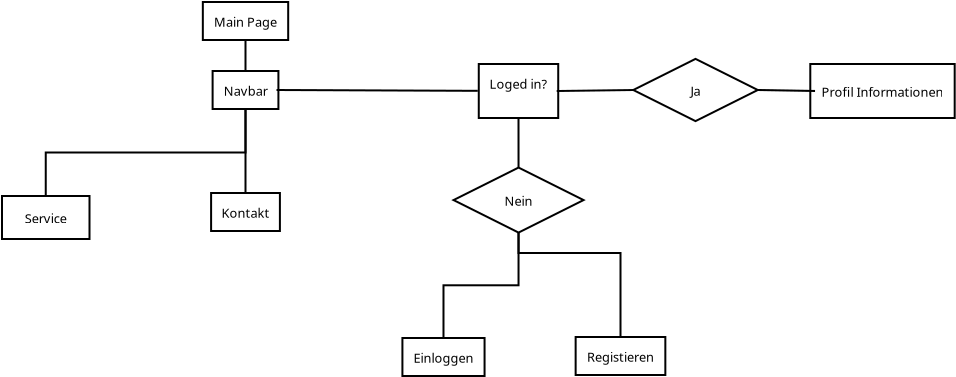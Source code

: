 <?xml version="1.0" encoding="UTF-8"?>
<dia:diagram xmlns:dia="http://www.lysator.liu.se/~alla/dia/">
  <dia:layer name="Background" visible="true" active="true">
    <dia:object type="Flowchart - Box" version="0" id="O0">
      <dia:attribute name="obj_pos">
        <dia:point val="33.099,5.8"/>
      </dia:attribute>
      <dia:attribute name="obj_bb">
        <dia:rectangle val="33.049,5.75;36.251,7.75"/>
      </dia:attribute>
      <dia:attribute name="elem_corner">
        <dia:point val="33.099,5.8"/>
      </dia:attribute>
      <dia:attribute name="elem_width">
        <dia:real val="3.103"/>
      </dia:attribute>
      <dia:attribute name="elem_height">
        <dia:real val="1.9"/>
      </dia:attribute>
      <dia:attribute name="show_background">
        <dia:boolean val="true"/>
      </dia:attribute>
      <dia:attribute name="padding">
        <dia:real val="0.5"/>
      </dia:attribute>
      <dia:attribute name="text">
        <dia:composite type="text">
          <dia:attribute name="string">
            <dia:string>#Navbar#</dia:string>
          </dia:attribute>
          <dia:attribute name="font">
            <dia:font family="sans" style="0" name="Helvetica"/>
          </dia:attribute>
          <dia:attribute name="height">
            <dia:real val="0.8"/>
          </dia:attribute>
          <dia:attribute name="pos">
            <dia:point val="34.65,6.99"/>
          </dia:attribute>
          <dia:attribute name="color">
            <dia:color val="#000000"/>
          </dia:attribute>
          <dia:attribute name="alignment">
            <dia:enum val="1"/>
          </dia:attribute>
        </dia:composite>
      </dia:attribute>
    </dia:object>
    <dia:object type="Flowchart - Box" version="0" id="O1">
      <dia:attribute name="obj_pos">
        <dia:point val="32.644,2.35"/>
      </dia:attribute>
      <dia:attribute name="obj_bb">
        <dia:rectangle val="32.594,2.3;36.706,4.3"/>
      </dia:attribute>
      <dia:attribute name="elem_corner">
        <dia:point val="32.644,2.35"/>
      </dia:attribute>
      <dia:attribute name="elem_width">
        <dia:real val="4.013"/>
      </dia:attribute>
      <dia:attribute name="elem_height">
        <dia:real val="1.9"/>
      </dia:attribute>
      <dia:attribute name="show_background">
        <dia:boolean val="true"/>
      </dia:attribute>
      <dia:attribute name="padding">
        <dia:real val="0.5"/>
      </dia:attribute>
      <dia:attribute name="text">
        <dia:composite type="text">
          <dia:attribute name="string">
            <dia:string>#Main Page#</dia:string>
          </dia:attribute>
          <dia:attribute name="font">
            <dia:font family="sans" style="0" name="Helvetica"/>
          </dia:attribute>
          <dia:attribute name="height">
            <dia:real val="0.8"/>
          </dia:attribute>
          <dia:attribute name="pos">
            <dia:point val="34.65,3.54"/>
          </dia:attribute>
          <dia:attribute name="color">
            <dia:color val="#000000"/>
          </dia:attribute>
          <dia:attribute name="alignment">
            <dia:enum val="1"/>
          </dia:attribute>
        </dia:composite>
      </dia:attribute>
    </dia:object>
    <dia:object type="Flowchart - Box" version="0" id="O2">
      <dia:attribute name="obj_pos">
        <dia:point val="22.475,12.05"/>
      </dia:attribute>
      <dia:attribute name="obj_bb">
        <dia:rectangle val="22.425,12;26.9,14.25"/>
      </dia:attribute>
      <dia:attribute name="elem_corner">
        <dia:point val="22.475,12.05"/>
      </dia:attribute>
      <dia:attribute name="elem_width">
        <dia:real val="4.375"/>
      </dia:attribute>
      <dia:attribute name="elem_height">
        <dia:real val="2.15"/>
      </dia:attribute>
      <dia:attribute name="show_background">
        <dia:boolean val="true"/>
      </dia:attribute>
      <dia:attribute name="padding">
        <dia:real val="0.5"/>
      </dia:attribute>
      <dia:attribute name="text">
        <dia:composite type="text">
          <dia:attribute name="string">
            <dia:string>#Service#</dia:string>
          </dia:attribute>
          <dia:attribute name="font">
            <dia:font family="sans" style="0" name="Helvetica"/>
          </dia:attribute>
          <dia:attribute name="height">
            <dia:real val="0.8"/>
          </dia:attribute>
          <dia:attribute name="pos">
            <dia:point val="24.663,13.365"/>
          </dia:attribute>
          <dia:attribute name="color">
            <dia:color val="#000000"/>
          </dia:attribute>
          <dia:attribute name="alignment">
            <dia:enum val="1"/>
          </dia:attribute>
        </dia:composite>
      </dia:attribute>
    </dia:object>
    <dia:object type="Flowchart - Box" version="0" id="O3">
      <dia:attribute name="obj_pos">
        <dia:point val="33.016,11.9"/>
      </dia:attribute>
      <dia:attribute name="obj_bb">
        <dia:rectangle val="32.966,11.85;36.334,13.85"/>
      </dia:attribute>
      <dia:attribute name="elem_corner">
        <dia:point val="33.016,11.9"/>
      </dia:attribute>
      <dia:attribute name="elem_width">
        <dia:real val="3.268"/>
      </dia:attribute>
      <dia:attribute name="elem_height">
        <dia:real val="1.9"/>
      </dia:attribute>
      <dia:attribute name="show_background">
        <dia:boolean val="true"/>
      </dia:attribute>
      <dia:attribute name="padding">
        <dia:real val="0.5"/>
      </dia:attribute>
      <dia:attribute name="text">
        <dia:composite type="text">
          <dia:attribute name="string">
            <dia:string>#Kontakt#</dia:string>
          </dia:attribute>
          <dia:attribute name="font">
            <dia:font family="sans" style="0" name="Helvetica"/>
          </dia:attribute>
          <dia:attribute name="height">
            <dia:real val="0.8"/>
          </dia:attribute>
          <dia:attribute name="pos">
            <dia:point val="34.65,13.09"/>
          </dia:attribute>
          <dia:attribute name="color">
            <dia:color val="#000000"/>
          </dia:attribute>
          <dia:attribute name="alignment">
            <dia:enum val="1"/>
          </dia:attribute>
        </dia:composite>
      </dia:attribute>
    </dia:object>
    <dia:object type="Flowchart - Box" version="0" id="O4">
      <dia:attribute name="obj_pos">
        <dia:point val="42.617,19.15"/>
      </dia:attribute>
      <dia:attribute name="obj_bb">
        <dia:rectangle val="42.568,19.1;46.532,21.1"/>
      </dia:attribute>
      <dia:attribute name="elem_corner">
        <dia:point val="42.617,19.15"/>
      </dia:attribute>
      <dia:attribute name="elem_width">
        <dia:real val="3.865"/>
      </dia:attribute>
      <dia:attribute name="elem_height">
        <dia:real val="1.9"/>
      </dia:attribute>
      <dia:attribute name="show_background">
        <dia:boolean val="true"/>
      </dia:attribute>
      <dia:attribute name="padding">
        <dia:real val="0.5"/>
      </dia:attribute>
      <dia:attribute name="text">
        <dia:composite type="text">
          <dia:attribute name="string">
            <dia:string>#Einloggen#</dia:string>
          </dia:attribute>
          <dia:attribute name="font">
            <dia:font family="sans" style="0" name="Helvetica"/>
          </dia:attribute>
          <dia:attribute name="height">
            <dia:real val="0.8"/>
          </dia:attribute>
          <dia:attribute name="pos">
            <dia:point val="44.55,20.34"/>
          </dia:attribute>
          <dia:attribute name="color">
            <dia:color val="#000000"/>
          </dia:attribute>
          <dia:attribute name="alignment">
            <dia:enum val="1"/>
          </dia:attribute>
        </dia:composite>
      </dia:attribute>
    </dia:object>
    <dia:object type="Flowchart - Box" version="0" id="O5">
      <dia:attribute name="obj_pos">
        <dia:point val="51.276,19.1"/>
      </dia:attribute>
      <dia:attribute name="obj_bb">
        <dia:rectangle val="51.226,19.05;55.574,21.05"/>
      </dia:attribute>
      <dia:attribute name="elem_corner">
        <dia:point val="51.276,19.1"/>
      </dia:attribute>
      <dia:attribute name="elem_width">
        <dia:real val="4.247"/>
      </dia:attribute>
      <dia:attribute name="elem_height">
        <dia:real val="1.9"/>
      </dia:attribute>
      <dia:attribute name="show_background">
        <dia:boolean val="true"/>
      </dia:attribute>
      <dia:attribute name="padding">
        <dia:real val="0.5"/>
      </dia:attribute>
      <dia:attribute name="text">
        <dia:composite type="text">
          <dia:attribute name="string">
            <dia:string>#Registieren#</dia:string>
          </dia:attribute>
          <dia:attribute name="font">
            <dia:font family="sans" style="0" name="Helvetica"/>
          </dia:attribute>
          <dia:attribute name="height">
            <dia:real val="0.8"/>
          </dia:attribute>
          <dia:attribute name="pos">
            <dia:point val="53.4,20.29"/>
          </dia:attribute>
          <dia:attribute name="color">
            <dia:color val="#000000"/>
          </dia:attribute>
          <dia:attribute name="alignment">
            <dia:enum val="1"/>
          </dia:attribute>
        </dia:composite>
      </dia:attribute>
    </dia:object>
    <dia:object type="Standard - Line" version="0" id="O6">
      <dia:attribute name="obj_pos">
        <dia:point val="34.65,4.25"/>
      </dia:attribute>
      <dia:attribute name="obj_bb">
        <dia:rectangle val="34.6,4.2;34.7,5.85"/>
      </dia:attribute>
      <dia:attribute name="conn_endpoints">
        <dia:point val="34.65,4.25"/>
        <dia:point val="34.65,5.8"/>
      </dia:attribute>
      <dia:attribute name="numcp">
        <dia:int val="1"/>
      </dia:attribute>
      <dia:connections>
        <dia:connection handle="0" to="O1" connection="13"/>
        <dia:connection handle="1" to="O0" connection="2"/>
      </dia:connections>
    </dia:object>
    <dia:object type="Standard - ZigZagLine" version="1" id="O7">
      <dia:attribute name="obj_pos">
        <dia:point val="34.65,7.7"/>
      </dia:attribute>
      <dia:attribute name="obj_bb">
        <dia:rectangle val="24.613,7.65;34.7,12.1"/>
      </dia:attribute>
      <dia:attribute name="orth_points">
        <dia:point val="34.65,7.7"/>
        <dia:point val="34.65,9.875"/>
        <dia:point val="24.663,9.875"/>
        <dia:point val="24.663,12.05"/>
      </dia:attribute>
      <dia:attribute name="orth_orient">
        <dia:enum val="1"/>
        <dia:enum val="0"/>
        <dia:enum val="1"/>
      </dia:attribute>
      <dia:attribute name="autorouting">
        <dia:boolean val="true"/>
      </dia:attribute>
      <dia:connections>
        <dia:connection handle="0" to="O0" connection="13"/>
        <dia:connection handle="1" to="O2" connection="2"/>
      </dia:connections>
    </dia:object>
    <dia:object type="Standard - ZigZagLine" version="1" id="O8">
      <dia:attribute name="obj_pos">
        <dia:point val="34.65,7.7"/>
      </dia:attribute>
      <dia:attribute name="obj_bb">
        <dia:rectangle val="34.6,7.65;34.7,11.95"/>
      </dia:attribute>
      <dia:attribute name="orth_points">
        <dia:point val="34.65,7.7"/>
        <dia:point val="34.65,7.75"/>
        <dia:point val="34.65,11.85"/>
        <dia:point val="34.65,11.9"/>
      </dia:attribute>
      <dia:attribute name="orth_orient">
        <dia:enum val="1"/>
        <dia:enum val="0"/>
        <dia:enum val="1"/>
      </dia:attribute>
      <dia:attribute name="autorouting">
        <dia:boolean val="true"/>
      </dia:attribute>
      <dia:connections>
        <dia:connection handle="0" to="O0" connection="13"/>
        <dia:connection handle="1" to="O3" connection="2"/>
      </dia:connections>
    </dia:object>
    <dia:object type="Flowchart - Box" version="0" id="O9">
      <dia:attribute name="obj_pos">
        <dia:point val="46.39,5.45"/>
      </dia:attribute>
      <dia:attribute name="obj_bb">
        <dia:rectangle val="46.34,5.4;50.26,8.2"/>
      </dia:attribute>
      <dia:attribute name="elem_corner">
        <dia:point val="46.39,5.45"/>
      </dia:attribute>
      <dia:attribute name="elem_width">
        <dia:real val="3.82"/>
      </dia:attribute>
      <dia:attribute name="elem_height">
        <dia:real val="2.7"/>
      </dia:attribute>
      <dia:attribute name="show_background">
        <dia:boolean val="true"/>
      </dia:attribute>
      <dia:attribute name="padding">
        <dia:real val="0.5"/>
      </dia:attribute>
      <dia:attribute name="text">
        <dia:composite type="text">
          <dia:attribute name="string">
            <dia:string>#Loged in?
#</dia:string>
          </dia:attribute>
          <dia:attribute name="font">
            <dia:font family="sans" style="0" name="Helvetica"/>
          </dia:attribute>
          <dia:attribute name="height">
            <dia:real val="0.8"/>
          </dia:attribute>
          <dia:attribute name="pos">
            <dia:point val="48.3,6.64"/>
          </dia:attribute>
          <dia:attribute name="color">
            <dia:color val="#000000"/>
          </dia:attribute>
          <dia:attribute name="alignment">
            <dia:enum val="1"/>
          </dia:attribute>
        </dia:composite>
      </dia:attribute>
    </dia:object>
    <dia:object type="Flowchart - Box" version="0" id="O10">
      <dia:attribute name="obj_pos">
        <dia:point val="63.127,5.45"/>
      </dia:attribute>
      <dia:attribute name="obj_bb">
        <dia:rectangle val="63.078,5.4;69.922,8.2"/>
      </dia:attribute>
      <dia:attribute name="elem_corner">
        <dia:point val="63.127,5.45"/>
      </dia:attribute>
      <dia:attribute name="elem_width">
        <dia:real val="6.745"/>
      </dia:attribute>
      <dia:attribute name="elem_height">
        <dia:real val="2.7"/>
      </dia:attribute>
      <dia:attribute name="show_background">
        <dia:boolean val="true"/>
      </dia:attribute>
      <dia:attribute name="padding">
        <dia:real val="0.5"/>
      </dia:attribute>
      <dia:attribute name="text">
        <dia:composite type="text">
          <dia:attribute name="string">
            <dia:string>#Profil Informationen#</dia:string>
          </dia:attribute>
          <dia:attribute name="font">
            <dia:font family="sans" style="0" name="Helvetica"/>
          </dia:attribute>
          <dia:attribute name="height">
            <dia:real val="0.8"/>
          </dia:attribute>
          <dia:attribute name="pos">
            <dia:point val="66.5,7.04"/>
          </dia:attribute>
          <dia:attribute name="color">
            <dia:color val="#000000"/>
          </dia:attribute>
          <dia:attribute name="alignment">
            <dia:enum val="1"/>
          </dia:attribute>
        </dia:composite>
      </dia:attribute>
    </dia:object>
    <dia:object type="Flowchart - Diamond" version="0" id="O11">
      <dia:attribute name="obj_pos">
        <dia:point val="54.038,5.194"/>
      </dia:attribute>
      <dia:attribute name="obj_bb">
        <dia:rectangle val="53.988,5.144;60.312,8.356"/>
      </dia:attribute>
      <dia:attribute name="elem_corner">
        <dia:point val="54.038,5.194"/>
      </dia:attribute>
      <dia:attribute name="elem_width">
        <dia:real val="6.224"/>
      </dia:attribute>
      <dia:attribute name="elem_height">
        <dia:real val="3.112"/>
      </dia:attribute>
      <dia:attribute name="show_background">
        <dia:boolean val="true"/>
      </dia:attribute>
      <dia:attribute name="padding">
        <dia:real val="0.354"/>
      </dia:attribute>
      <dia:attribute name="text">
        <dia:composite type="text">
          <dia:attribute name="string">
            <dia:string>#Ja#</dia:string>
          </dia:attribute>
          <dia:attribute name="font">
            <dia:font family="sans" style="0" name="Helvetica"/>
          </dia:attribute>
          <dia:attribute name="height">
            <dia:real val="0.8"/>
          </dia:attribute>
          <dia:attribute name="pos">
            <dia:point val="57.15,6.99"/>
          </dia:attribute>
          <dia:attribute name="color">
            <dia:color val="#000000"/>
          </dia:attribute>
          <dia:attribute name="alignment">
            <dia:enum val="1"/>
          </dia:attribute>
        </dia:composite>
      </dia:attribute>
    </dia:object>
    <dia:object type="Flowchart - Diamond" version="0" id="O12">
      <dia:attribute name="obj_pos">
        <dia:point val="45.051,10.628"/>
      </dia:attribute>
      <dia:attribute name="obj_bb">
        <dia:rectangle val="45.001,10.578;51.603,13.929"/>
      </dia:attribute>
      <dia:attribute name="elem_corner">
        <dia:point val="45.051,10.628"/>
      </dia:attribute>
      <dia:attribute name="elem_width">
        <dia:real val="6.501"/>
      </dia:attribute>
      <dia:attribute name="elem_height">
        <dia:real val="3.251"/>
      </dia:attribute>
      <dia:attribute name="show_background">
        <dia:boolean val="true"/>
      </dia:attribute>
      <dia:attribute name="padding">
        <dia:real val="0.354"/>
      </dia:attribute>
      <dia:attribute name="text">
        <dia:composite type="text">
          <dia:attribute name="string">
            <dia:string>#Nein#</dia:string>
          </dia:attribute>
          <dia:attribute name="font">
            <dia:font family="sans" style="0" name="Helvetica"/>
          </dia:attribute>
          <dia:attribute name="height">
            <dia:real val="0.8"/>
          </dia:attribute>
          <dia:attribute name="pos">
            <dia:point val="48.302,12.493"/>
          </dia:attribute>
          <dia:attribute name="color">
            <dia:color val="#000000"/>
          </dia:attribute>
          <dia:attribute name="alignment">
            <dia:enum val="1"/>
          </dia:attribute>
        </dia:composite>
      </dia:attribute>
    </dia:object>
    <dia:object type="Standard - Line" version="0" id="O13">
      <dia:attribute name="obj_pos">
        <dia:point val="36.201,6.75"/>
      </dia:attribute>
      <dia:attribute name="obj_bb">
        <dia:rectangle val="36.151,6.7;46.39,6.842"/>
      </dia:attribute>
      <dia:attribute name="conn_endpoints">
        <dia:point val="36.201,6.75"/>
        <dia:point val="46.34,6.792"/>
      </dia:attribute>
      <dia:attribute name="numcp">
        <dia:int val="1"/>
      </dia:attribute>
      <dia:connections>
        <dia:connection handle="0" to="O0" connection="8"/>
        <dia:connection handle="1" to="O9" connection="16"/>
      </dia:connections>
    </dia:object>
    <dia:object type="Standard - Line" version="0" id="O14">
      <dia:attribute name="obj_pos">
        <dia:point val="50.21,6.8"/>
      </dia:attribute>
      <dia:attribute name="obj_bb">
        <dia:rectangle val="50.159,6.699;54.089,6.851"/>
      </dia:attribute>
      <dia:attribute name="conn_endpoints">
        <dia:point val="50.21,6.8"/>
        <dia:point val="54.038,6.75"/>
      </dia:attribute>
      <dia:attribute name="numcp">
        <dia:int val="1"/>
      </dia:attribute>
      <dia:connections>
        <dia:connection handle="0" to="O9" connection="8"/>
        <dia:connection handle="1" to="O11" connection="12"/>
      </dia:connections>
    </dia:object>
    <dia:object type="Standard - Line" version="0" id="O15">
      <dia:attribute name="obj_pos">
        <dia:point val="60.262,6.75"/>
      </dia:attribute>
      <dia:attribute name="obj_bb">
        <dia:rectangle val="60.211,6.699;63.178,6.851"/>
      </dia:attribute>
      <dia:attribute name="conn_endpoints">
        <dia:point val="60.262,6.75"/>
        <dia:point val="63.127,6.8"/>
      </dia:attribute>
      <dia:attribute name="numcp">
        <dia:int val="1"/>
      </dia:attribute>
      <dia:connections>
        <dia:connection handle="0" to="O11" connection="4"/>
        <dia:connection handle="1" to="O10" connection="7"/>
      </dia:connections>
    </dia:object>
    <dia:object type="Standard - Line" version="0" id="O16">
      <dia:attribute name="obj_pos">
        <dia:point val="48.3,8.15"/>
      </dia:attribute>
      <dia:attribute name="obj_bb">
        <dia:rectangle val="48.25,8.1;48.352,10.678"/>
      </dia:attribute>
      <dia:attribute name="conn_endpoints">
        <dia:point val="48.3,8.15"/>
        <dia:point val="48.302,10.628"/>
      </dia:attribute>
      <dia:attribute name="numcp">
        <dia:int val="1"/>
      </dia:attribute>
      <dia:connections>
        <dia:connection handle="0" to="O9" connection="13"/>
        <dia:connection handle="1" to="O12" connection="0"/>
      </dia:connections>
    </dia:object>
    <dia:object type="Standard - ZigZagLine" version="1" id="O17">
      <dia:attribute name="obj_pos">
        <dia:point val="48.302,13.879"/>
      </dia:attribute>
      <dia:attribute name="obj_bb">
        <dia:rectangle val="44.5,13.829;48.352,19.2"/>
      </dia:attribute>
      <dia:attribute name="orth_points">
        <dia:point val="48.302,13.879"/>
        <dia:point val="48.302,14.9"/>
        <dia:point val="44.55,14.9"/>
        <dia:point val="44.55,19.15"/>
      </dia:attribute>
      <dia:attribute name="orth_orient">
        <dia:enum val="1"/>
        <dia:enum val="0"/>
        <dia:enum val="1"/>
      </dia:attribute>
      <dia:attribute name="autorouting">
        <dia:boolean val="true"/>
      </dia:attribute>
      <dia:connections>
        <dia:connection handle="0" to="O12" connection="8"/>
        <dia:connection handle="1" to="O4" connection="2"/>
      </dia:connections>
    </dia:object>
    <dia:object type="Standard - ZigZagLine" version="1" id="O18">
      <dia:attribute name="obj_pos">
        <dia:point val="48.302,13.879"/>
      </dia:attribute>
      <dia:attribute name="obj_bb">
        <dia:rectangle val="48.252,13.829;53.45,19.15"/>
      </dia:attribute>
      <dia:attribute name="orth_points">
        <dia:point val="48.302,13.879"/>
        <dia:point val="48.302,14.9"/>
        <dia:point val="53.4,14.9"/>
        <dia:point val="53.4,19.1"/>
      </dia:attribute>
      <dia:attribute name="orth_orient">
        <dia:enum val="1"/>
        <dia:enum val="0"/>
        <dia:enum val="1"/>
      </dia:attribute>
      <dia:attribute name="autorouting">
        <dia:boolean val="false"/>
      </dia:attribute>
      <dia:connections>
        <dia:connection handle="0" to="O12" connection="8"/>
        <dia:connection handle="1" to="O5" connection="2"/>
      </dia:connections>
    </dia:object>
  </dia:layer>
</dia:diagram>
